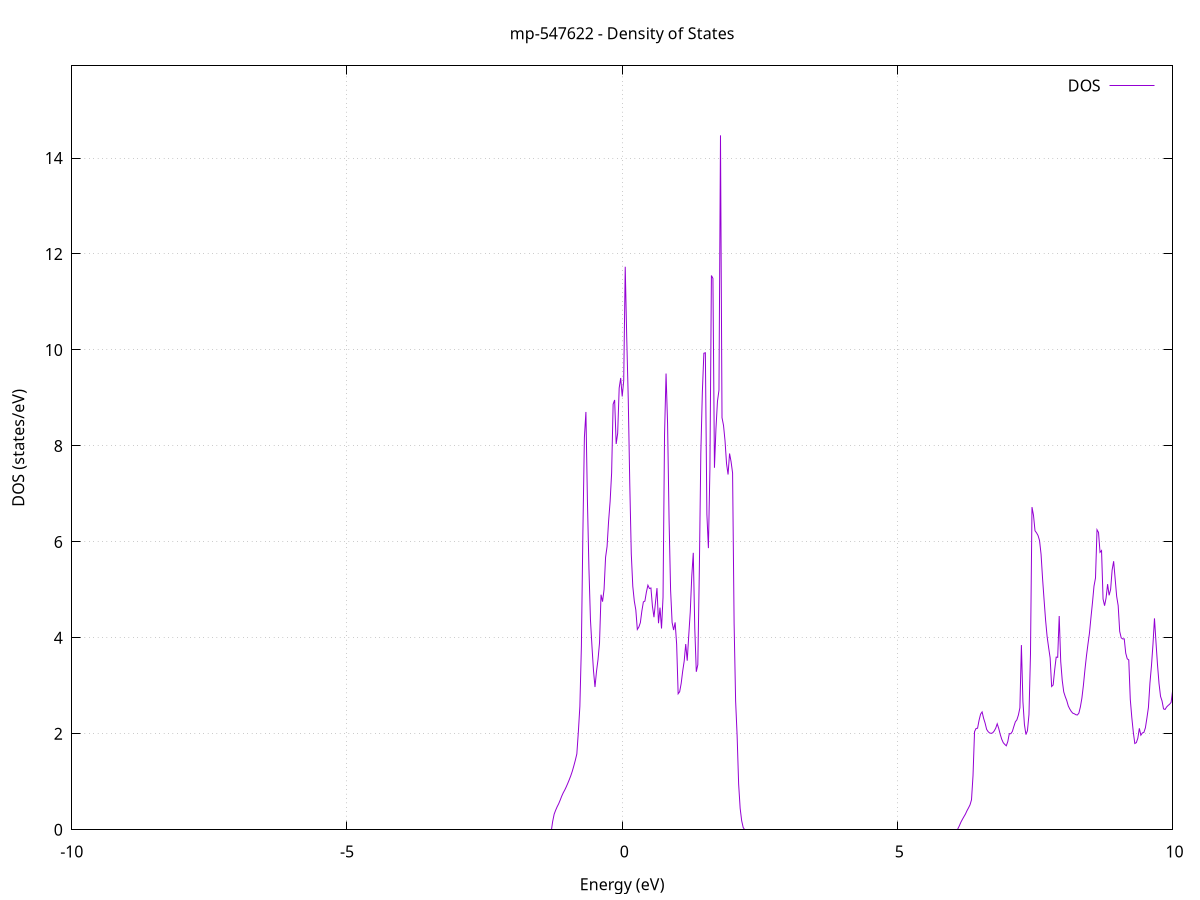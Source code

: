 set title 'mp-547622 - Density of States'
set xlabel 'Energy (eV)'
set ylabel 'DOS (states/eV)'
set grid
set xrange [-10:10]
set yrange [0:15.920]
set xzeroaxis lt -1
set terminal png size 800,600
set output 'mp-547622_dos_gnuplot.png'
plot '-' using 1:2 with lines title 'DOS'
-37.090900 0.000000
-37.063400 0.000000
-37.035900 0.000000
-37.008400 0.000000
-36.981000 0.000000
-36.953500 0.000000
-36.926000 0.000000
-36.898500 0.000000
-36.871100 0.000000
-36.843600 0.000000
-36.816100 0.000000
-36.788600 0.000000
-36.761200 0.000000
-36.733700 0.000000
-36.706200 0.000000
-36.678700 0.000000
-36.651300 0.000000
-36.623800 0.000000
-36.596300 0.000000
-36.568800 0.000000
-36.541400 0.000000
-36.513900 0.000000
-36.486400 0.000000
-36.458900 0.000000
-36.431500 0.000000
-36.404000 0.000000
-36.376500 0.000000
-36.349000 0.000000
-36.321600 0.000000
-36.294100 0.000000
-36.266600 0.000000
-36.239100 0.000000
-36.211700 0.000000
-36.184200 0.000000
-36.156700 0.000000
-36.129200 0.000000
-36.101700 0.000000
-36.074300 0.000000
-36.046800 0.000000
-36.019300 0.000000
-35.991800 0.000000
-35.964400 0.000000
-35.936900 0.000000
-35.909400 0.000000
-35.881900 0.000000
-35.854500 0.000000
-35.827000 0.000000
-35.799500 0.000000
-35.772000 0.000000
-35.744600 0.000000
-35.717100 0.000000
-35.689600 0.000000
-35.662100 0.000000
-35.634700 0.000000
-35.607200 0.000000
-35.579700 0.000000
-35.552200 0.000000
-35.524800 0.000000
-35.497300 0.000000
-35.469800 0.000000
-35.442300 0.000000
-35.414900 0.000000
-35.387400 0.000000
-35.359900 0.000000
-35.332400 0.000000
-35.305000 0.000000
-35.277500 0.000000
-35.250000 0.000000
-35.222500 0.000000
-35.195100 0.000000
-35.167600 0.000000
-35.140100 0.000000
-35.112600 0.000000
-35.085200 0.000000
-35.057700 0.000000
-35.030200 0.000000
-35.002700 0.000000
-34.975300 0.000000
-34.947800 0.000000
-34.920300 0.000000
-34.892800 0.000000
-34.865300 0.000000
-34.837900 0.000000
-34.810400 0.000000
-34.782900 0.000000
-34.755400 0.000000
-34.728000 0.000000
-34.700500 0.000000
-34.673000 0.000000
-34.645500 0.000000
-34.618100 0.000000
-34.590600 1.315300
-34.563100 7.874000
-34.535600 14.203100
-34.508200 30.194200
-34.480700 62.609400
-34.453200 0.000000
-34.425700 0.000000
-34.398300 0.000000
-34.370800 0.000000
-34.343300 0.000000
-34.315800 0.000000
-34.288400 0.000000
-34.260900 0.000000
-34.233400 0.000000
-34.205900 0.000000
-34.178500 0.000000
-34.151000 0.000000
-34.123500 0.000000
-34.096000 0.000000
-34.068600 0.000000
-34.041100 0.000000
-34.013600 0.000000
-33.986100 0.000000
-33.958700 0.000000
-33.931200 0.000000
-33.903700 0.000000
-33.876200 0.000000
-33.848800 0.000000
-33.821300 0.000000
-33.793800 0.000000
-33.766300 0.000000
-33.738900 0.000000
-33.711400 0.000000
-33.683900 0.000000
-33.656400 0.000000
-33.629000 0.000000
-33.601500 0.000000
-33.574000 0.000000
-33.546500 0.000000
-33.519000 0.000000
-33.491600 0.000000
-33.464100 0.000000
-33.436600 0.000000
-33.409100 0.000000
-33.381700 0.000000
-33.354200 0.000000
-33.326700 0.000000
-33.299200 0.000000
-33.271800 0.000000
-33.244300 0.000000
-33.216800 0.000000
-33.189300 0.000000
-33.161900 0.000000
-33.134400 0.000000
-33.106900 0.000000
-33.079400 0.000000
-33.052000 0.000000
-33.024500 0.000000
-32.997000 0.000000
-32.969500 0.000000
-32.942100 0.000000
-32.914600 0.000000
-32.887100 0.000000
-32.859600 0.000000
-32.832200 0.000000
-32.804700 0.000000
-32.777200 0.000000
-32.749700 0.000000
-32.722300 0.000000
-32.694800 0.000000
-32.667300 0.000000
-32.639800 0.000000
-32.612400 0.000000
-32.584900 0.000000
-32.557400 0.000000
-32.529900 0.000000
-32.502500 0.000000
-32.475000 0.000000
-32.447500 0.000000
-32.420000 0.000000
-32.392600 0.000000
-32.365100 0.000000
-32.337600 0.000000
-32.310100 0.000000
-32.282600 0.000000
-32.255200 0.000000
-32.227700 0.000000
-32.200200 0.000000
-32.172700 0.000000
-32.145300 0.000000
-32.117800 0.000000
-32.090300 0.000000
-32.062800 0.000000
-32.035400 0.000000
-32.007900 0.000000
-31.980400 0.000000
-31.952900 0.000000
-31.925500 0.000000
-31.898000 0.000000
-31.870500 0.000000
-31.843000 0.000000
-31.815600 0.000000
-31.788100 0.000000
-31.760600 0.000000
-31.733100 0.000000
-31.705700 0.000000
-31.678200 0.000000
-31.650700 0.000000
-31.623200 0.000000
-31.595800 0.000000
-31.568300 0.000000
-31.540800 0.000000
-31.513300 0.000000
-31.485900 0.000000
-31.458400 0.000000
-31.430900 0.000000
-31.403400 0.000000
-31.376000 0.000000
-31.348500 0.000000
-31.321000 0.000000
-31.293500 0.000000
-31.266100 0.000000
-31.238600 0.000000
-31.211100 0.000000
-31.183600 0.000000
-31.156200 0.000000
-31.128700 0.000000
-31.101200 0.000000
-31.073700 0.000000
-31.046300 0.000000
-31.018800 0.000000
-30.991300 0.000000
-30.963800 0.000000
-30.936300 0.000000
-30.908900 0.000000
-30.881400 0.000000
-30.853900 0.000000
-30.826400 0.000000
-30.799000 0.000000
-30.771500 0.000000
-30.744000 0.000000
-30.716500 0.000000
-30.689100 0.000000
-30.661600 0.000000
-30.634100 0.000000
-30.606600 0.000000
-30.579200 0.000000
-30.551700 0.000000
-30.524200 0.000000
-30.496700 0.000000
-30.469300 0.000000
-30.441800 0.000000
-30.414300 0.000000
-30.386800 0.000000
-30.359400 0.000000
-30.331900 0.000000
-30.304400 0.000000
-30.276900 0.000000
-30.249500 0.000000
-30.222000 0.000000
-30.194500 0.000000
-30.167000 0.000000
-30.139600 0.000000
-30.112100 0.000000
-30.084600 0.000000
-30.057100 0.000000
-30.029700 0.000000
-30.002200 0.000000
-29.974700 0.000000
-29.947200 0.000000
-29.919800 0.000000
-29.892300 0.000000
-29.864800 0.000000
-29.837300 0.000000
-29.809900 0.000000
-29.782400 0.000000
-29.754900 0.000000
-29.727400 0.000000
-29.700000 0.000000
-29.672500 0.000000
-29.645000 0.000000
-29.617500 0.000000
-29.590000 0.000000
-29.562600 0.000000
-29.535100 0.000000
-29.507600 0.000000
-29.480100 0.000000
-29.452700 0.000000
-29.425200 0.000000
-29.397700 0.000000
-29.370200 0.000000
-29.342800 0.000000
-29.315300 0.000000
-29.287800 0.000000
-29.260300 0.000000
-29.232900 0.000000
-29.205400 0.000000
-29.177900 0.000000
-29.150400 0.000000
-29.123000 0.000000
-29.095500 0.000000
-29.068000 0.000000
-29.040500 0.000000
-29.013100 0.000000
-28.985600 0.000000
-28.958100 0.000000
-28.930600 0.000000
-28.903200 0.000000
-28.875700 0.000000
-28.848200 0.000000
-28.820700 0.000000
-28.793300 0.000000
-28.765800 0.000000
-28.738300 0.000000
-28.710800 0.000000
-28.683400 0.000000
-28.655900 0.000000
-28.628400 0.000000
-28.600900 0.000000
-28.573500 0.000000
-28.546000 0.000000
-28.518500 0.000000
-28.491000 0.000000
-28.463600 0.000000
-28.436100 0.000000
-28.408600 0.000000
-28.381100 0.000000
-28.353600 0.000000
-28.326200 0.000000
-28.298700 0.000000
-28.271200 0.000000
-28.243700 0.000000
-28.216300 0.000000
-28.188800 0.000000
-28.161300 0.000000
-28.133800 0.000000
-28.106400 0.000000
-28.078900 0.000000
-28.051400 0.000000
-28.023900 0.000000
-27.996500 0.000000
-27.969000 0.000000
-27.941500 0.000000
-27.914000 0.000000
-27.886600 0.000000
-27.859100 0.000000
-27.831600 0.000000
-27.804100 0.000000
-27.776700 0.000000
-27.749200 0.000000
-27.721700 0.000000
-27.694200 0.000000
-27.666800 0.000000
-27.639300 0.000000
-27.611800 0.000000
-27.584300 0.000000
-27.556900 0.000000
-27.529400 0.000000
-27.501900 0.000000
-27.474400 0.000000
-27.447000 0.000000
-27.419500 0.000000
-27.392000 0.000000
-27.364500 0.000000
-27.337100 0.000000
-27.309600 0.000000
-27.282100 0.000000
-27.254600 0.000000
-27.227200 0.000000
-27.199700 0.000000
-27.172200 0.000000
-27.144700 0.000000
-27.117300 0.000000
-27.089800 0.000000
-27.062300 0.000000
-27.034800 0.000000
-27.007300 0.000000
-26.979900 0.000000
-26.952400 0.000000
-26.924900 0.000000
-26.897400 0.000000
-26.870000 0.000000
-26.842500 0.000000
-26.815000 0.000000
-26.787500 0.000000
-26.760100 0.000000
-26.732600 0.000000
-26.705100 0.000000
-26.677600 0.000000
-26.650200 0.000000
-26.622700 0.000000
-26.595200 0.000000
-26.567700 0.000000
-26.540300 0.000000
-26.512800 0.000000
-26.485300 0.000000
-26.457800 0.000000
-26.430400 0.000000
-26.402900 0.000000
-26.375400 0.000000
-26.347900 0.000000
-26.320500 0.000000
-26.293000 0.000000
-26.265500 0.000000
-26.238000 0.000000
-26.210600 0.000000
-26.183100 0.000000
-26.155600 0.000000
-26.128100 0.000000
-26.100700 0.000000
-26.073200 0.000000
-26.045700 0.000000
-26.018200 0.000000
-25.990800 0.000000
-25.963300 0.000000
-25.935800 0.000000
-25.908300 0.000000
-25.880900 0.000000
-25.853400 0.000000
-25.825900 0.000000
-25.798400 0.000000
-25.770900 0.000000
-25.743500 0.000000
-25.716000 0.000000
-25.688500 0.000000
-25.661000 0.000000
-25.633600 0.000000
-25.606100 0.000000
-25.578600 0.000000
-25.551100 0.000000
-25.523700 0.000000
-25.496200 0.000000
-25.468700 0.000000
-25.441200 0.000000
-25.413800 0.000000
-25.386300 0.000000
-25.358800 0.000000
-25.331300 0.000000
-25.303900 0.000000
-25.276400 0.000000
-25.248900 0.000000
-25.221400 0.000000
-25.194000 0.000000
-25.166500 0.000000
-25.139000 0.000000
-25.111500 0.000000
-25.084100 0.000000
-25.056600 0.000000
-25.029100 0.000000
-25.001600 0.000000
-24.974200 0.000000
-24.946700 0.000000
-24.919200 0.000000
-24.891700 0.000000
-24.864300 0.000000
-24.836800 0.000000
-24.809300 0.000000
-24.781800 0.000000
-24.754400 0.000000
-24.726900 0.000000
-24.699400 0.000000
-24.671900 0.000000
-24.644500 0.000000
-24.617000 0.000000
-24.589500 0.000000
-24.562000 0.000000
-24.534600 0.000000
-24.507100 0.000000
-24.479600 0.000000
-24.452100 0.000000
-24.424600 0.000000
-24.397200 0.000000
-24.369700 0.000000
-24.342200 0.000000
-24.314700 0.000000
-24.287300 0.000000
-24.259800 0.000000
-24.232300 0.000000
-24.204800 0.000000
-24.177400 0.000000
-24.149900 0.000000
-24.122400 0.000000
-24.094900 0.000000
-24.067500 0.000000
-24.040000 0.000000
-24.012500 0.000000
-23.985000 0.000000
-23.957600 0.000000
-23.930100 0.000000
-23.902600 0.000000
-23.875100 0.000000
-23.847700 0.000000
-23.820200 0.000000
-23.792700 0.000000
-23.765200 0.000000
-23.737800 0.000000
-23.710300 0.000000
-23.682800 0.000000
-23.655300 0.000000
-23.627900 0.000000
-23.600400 0.000000
-23.572900 0.000000
-23.545400 0.000000
-23.518000 0.000000
-23.490500 0.000000
-23.463000 0.000000
-23.435500 0.000000
-23.408100 0.000000
-23.380600 0.000000
-23.353100 0.000000
-23.325600 0.000000
-23.298200 0.000000
-23.270700 0.000000
-23.243200 0.000000
-23.215700 0.000000
-23.188300 0.000000
-23.160800 0.000000
-23.133300 0.000000
-23.105800 0.000000
-23.078300 0.000000
-23.050900 0.000000
-23.023400 0.000000
-22.995900 0.000000
-22.968400 0.000000
-22.941000 0.000000
-22.913500 0.000000
-22.886000 0.000000
-22.858500 0.000000
-22.831100 0.000000
-22.803600 0.000000
-22.776100 0.000000
-22.748600 0.000000
-22.721200 0.000000
-22.693700 0.000000
-22.666200 0.000000
-22.638700 0.000000
-22.611300 0.000000
-22.583800 0.000000
-22.556300 0.000000
-22.528800 0.000000
-22.501400 0.000000
-22.473900 0.000000
-22.446400 0.000000
-22.418900 0.000000
-22.391500 0.000000
-22.364000 0.000000
-22.336500 0.000000
-22.309000 0.000000
-22.281600 0.000000
-22.254100 0.000000
-22.226600 0.000000
-22.199100 0.000000
-22.171700 0.000000
-22.144200 0.000000
-22.116700 0.000000
-22.089200 0.000000
-22.061800 0.000000
-22.034300 0.000000
-22.006800 0.000000
-21.979300 0.000000
-21.951900 0.000000
-21.924400 0.000000
-21.896900 0.000000
-21.869400 0.000000
-21.841900 0.000000
-21.814500 0.000000
-21.787000 0.000000
-21.759500 0.000000
-21.732000 0.000000
-21.704600 0.000000
-21.677100 0.000000
-21.649600 0.000000
-21.622100 0.000000
-21.594700 0.000000
-21.567200 0.000000
-21.539700 0.000000
-21.512200 0.000000
-21.484800 0.000000
-21.457300 0.000000
-21.429800 0.000000
-21.402300 0.000000
-21.374900 0.000000
-21.347400 0.000000
-21.319900 0.000000
-21.292400 0.000000
-21.265000 0.000000
-21.237500 0.000000
-21.210000 0.000000
-21.182500 0.000000
-21.155100 0.000000
-21.127600 0.000000
-21.100100 0.000000
-21.072600 0.000000
-21.045200 0.000000
-21.017700 0.000000
-20.990200 0.000000
-20.962700 0.000000
-20.935300 0.000000
-20.907800 0.000000
-20.880300 0.000000
-20.852800 0.000000
-20.825400 0.000000
-20.797900 0.000000
-20.770400 0.000000
-20.742900 0.000000
-20.715500 0.000000
-20.688000 0.000000
-20.660500 0.000000
-20.633000 0.000000
-20.605600 0.000000
-20.578100 0.000000
-20.550600 0.000000
-20.523100 0.000000
-20.495600 0.000000
-20.468200 0.000000
-20.440700 0.000000
-20.413200 0.000000
-20.385700 0.000000
-20.358300 0.000000
-20.330800 0.000000
-20.303300 0.000000
-20.275800 0.000000
-20.248400 0.000000
-20.220900 0.000000
-20.193400 0.000000
-20.165900 0.000000
-20.138500 0.000000
-20.111000 0.000000
-20.083500 0.000000
-20.056000 0.000000
-20.028600 0.000000
-20.001100 0.000000
-19.973600 0.000000
-19.946100 0.000000
-19.918700 0.000000
-19.891200 0.000000
-19.863700 0.000000
-19.836200 0.000000
-19.808800 0.000000
-19.781300 0.000000
-19.753800 0.000000
-19.726300 0.000000
-19.698900 0.000000
-19.671400 0.000000
-19.643900 0.000000
-19.616400 0.000000
-19.589000 0.000000
-19.561500 0.000000
-19.534000 0.000000
-19.506500 0.000000
-19.479100 0.000000
-19.451600 0.000000
-19.424100 0.000000
-19.396600 0.000000
-19.369200 0.000000
-19.341700 0.000000
-19.314200 0.000000
-19.286700 0.000000
-19.259300 0.000000
-19.231800 0.000000
-19.204300 0.000000
-19.176800 0.000000
-19.149300 0.000000
-19.121900 0.000000
-19.094400 0.000000
-19.066900 0.000000
-19.039400 0.000000
-19.012000 0.000000
-18.984500 0.000000
-18.957000 0.000000
-18.929500 0.000000
-18.902100 0.000000
-18.874600 0.000000
-18.847100 0.000000
-18.819600 0.000000
-18.792200 0.000000
-18.764700 0.000000
-18.737200 0.000000
-18.709700 0.000000
-18.682300 0.000000
-18.654800 0.000000
-18.627300 0.000000
-18.599800 0.000000
-18.572400 0.000000
-18.544900 0.000000
-18.517400 0.000000
-18.489900 0.000000
-18.462500 0.000000
-18.435000 0.000000
-18.407500 0.000000
-18.380000 0.000000
-18.352600 0.000000
-18.325100 0.000000
-18.297600 0.000000
-18.270100 0.000000
-18.242700 0.000000
-18.215200 0.000000
-18.187700 0.000000
-18.160200 0.000000
-18.132800 0.000000
-18.105300 0.000000
-18.077800 0.000000
-18.050300 0.000000
-18.022900 0.000000
-17.995400 0.000000
-17.967900 0.000000
-17.940400 0.000000
-17.912900 0.000000
-17.885500 0.000000
-17.858000 0.000000
-17.830500 0.000000
-17.803000 0.000000
-17.775600 0.000000
-17.748100 0.000000
-17.720600 0.000000
-17.693100 0.000000
-17.665700 0.000000
-17.638200 0.000000
-17.610700 0.000000
-17.583200 0.000000
-17.555800 0.000000
-17.528300 0.000000
-17.500800 0.000000
-17.473300 0.000000
-17.445900 0.000000
-17.418400 0.000000
-17.390900 0.000000
-17.363400 0.000000
-17.336000 0.000000
-17.308500 0.000000
-17.281000 0.000000
-17.253500 0.000000
-17.226100 0.000000
-17.198600 0.000000
-17.171100 0.000000
-17.143600 0.000000
-17.116200 0.000000
-17.088700 0.000000
-17.061200 0.000000
-17.033700 0.000000
-17.006300 0.000000
-16.978800 0.000000
-16.951300 0.000000
-16.923800 0.000000
-16.896400 0.731500
-16.868900 1.557300
-16.841400 2.166300
-16.813900 2.933500
-16.786500 3.831000
-16.759000 5.922000
-16.731500 5.657000
-16.704000 5.946300
-16.676600 8.020900
-16.649100 9.877100
-16.621600 11.395000
-16.594100 10.752400
-16.566600 7.785100
-16.539200 6.771900
-16.511700 7.365100
-16.484200 7.974800
-16.456700 4.425100
-16.429300 3.502500
-16.401800 2.994600
-16.374300 2.571100
-16.346800 2.224800
-16.319400 1.966800
-16.291900 1.694400
-16.264400 1.385500
-16.236900 1.241900
-16.209500 1.177900
-16.182000 1.118500
-16.154500 1.060500
-16.127000 1.006700
-16.099600 0.966600
-16.072100 0.918200
-16.044600 0.880300
-16.017100 0.845200
-15.989700 0.811300
-15.962200 0.777100
-15.934700 0.745100
-15.907200 0.721200
-15.879800 0.699300
-15.852300 0.675200
-15.824800 0.653100
-15.797300 0.631300
-15.769900 0.610200
-15.742400 0.589600
-15.714900 0.569300
-15.687400 0.551900
-15.660000 0.542400
-15.632500 1.040800
-15.605000 1.340100
-15.577500 2.599900
-15.550100 4.087800
-15.522600 4.302300
-15.495100 4.255400
-15.467600 4.213200
-15.440200 4.104100
-15.412700 4.005200
-15.385200 3.922000
-15.357700 3.899100
-15.330200 3.882400
-15.302800 3.888500
-15.275300 3.924500
-15.247800 4.059700
-15.220300 3.739100
-15.192900 4.560900
-15.165400 7.317400
-15.137900 9.823300
-15.110400 9.759700
-15.083000 10.092500
-15.055500 8.525800
-15.028000 10.819400
-15.000500 12.444600
-14.973100 16.671200
-14.945600 17.771200
-14.918100 18.027500
-14.890600 20.403900
-14.863200 24.308200
-14.835700 19.104200
-14.808200 16.459500
-14.780700 11.376200
-14.753300 9.760600
-14.725800 7.574100
-14.698300 4.378900
-14.670800 0.000000
-14.643400 0.000000
-14.615900 0.000000
-14.588400 0.000000
-14.560900 0.000000
-14.533500 0.000000
-14.506000 0.000000
-14.478500 0.000000
-14.451000 0.000000
-14.423600 0.000000
-14.396100 0.000000
-14.368600 0.000000
-14.341100 0.000000
-14.313700 0.000000
-14.286200 0.000000
-14.258700 0.000000
-14.231200 0.000000
-14.203800 0.000000
-14.176300 0.000000
-14.148800 0.000000
-14.121300 0.000000
-14.093900 0.000000
-14.066400 0.000000
-14.038900 0.000000
-14.011400 0.000000
-13.983900 0.000000
-13.956500 0.000000
-13.929000 0.000000
-13.901500 0.000000
-13.874000 0.000000
-13.846600 0.000000
-13.819100 0.000000
-13.791600 0.000000
-13.764100 0.000000
-13.736700 0.000000
-13.709200 0.000000
-13.681700 0.000000
-13.654200 0.001600
-13.626800 0.052700
-13.599300 0.116100
-13.571800 0.182000
-13.544300 0.250900
-13.516900 0.276000
-13.489400 0.247500
-13.461900 0.276800
-13.434400 0.300100
-13.407000 0.321100
-13.379500 0.339800
-13.352000 0.360300
-13.324500 0.383400
-13.297100 0.417500
-13.269600 0.455600
-13.242100 0.493800
-13.214600 0.569000
-13.187200 1.072400
-13.159700 1.541900
-13.132200 1.729200
-13.104700 1.861400
-13.077300 2.118100
-13.049800 2.544000
-13.022300 3.133700
-12.994800 3.515500
-12.967400 3.419600
-12.939900 3.499500
-12.912400 3.662900
-12.884900 3.709900
-12.857500 3.711300
-12.830000 3.728300
-12.802500 3.595100
-12.775000 3.482000
-12.747600 3.401100
-12.720100 3.338500
-12.692600 3.343800
-12.665100 3.372300
-12.637600 3.370400
-12.610200 3.409400
-12.582700 3.522100
-12.555200 3.581000
-12.527700 3.161000
-12.500300 2.578100
-12.472800 1.860500
-12.445300 1.504500
-12.417800 1.454500
-12.390400 1.453800
-12.362900 1.527300
-12.335400 1.554400
-12.307900 1.658500
-12.280500 1.809600
-12.253000 2.059400
-12.225500 2.282400
-12.198000 2.626700
-12.170600 3.133200
-12.143100 3.644400
-12.115600 4.680500
-12.088100 5.775000
-12.060700 6.181000
-12.033200 6.407800
-12.005700 6.420700
-11.978200 6.016400
-11.950800 6.039900
-11.923300 6.058500
-11.895800 6.082200
-11.868300 5.959600
-11.840900 6.521700
-11.813400 4.501800
-11.785900 4.399700
-11.758400 5.711700
-11.731000 6.588900
-11.703500 3.634800
-11.676000 3.202000
-11.648500 2.760800
-11.621100 2.248600
-11.593600 1.954800
-11.566100 1.718300
-11.538600 1.465500
-11.511200 1.237400
-11.483700 1.040600
-11.456200 0.836800
-11.428700 0.529900
-11.401200 0.099100
-11.373800 0.000000
-11.346300 0.000000
-11.318800 0.000000
-11.291300 0.000000
-11.263900 0.000000
-11.236400 0.000000
-11.208900 0.000000
-11.181400 0.000000
-11.154000 0.000000
-11.126500 0.000000
-11.099000 0.000000
-11.071500 0.000000
-11.044100 0.000000
-11.016600 0.000000
-10.989100 0.000000
-10.961600 0.000000
-10.934200 0.000000
-10.906700 0.000000
-10.879200 0.000000
-10.851700 0.000000
-10.824300 0.000000
-10.796800 0.000000
-10.769300 0.000000
-10.741800 0.000000
-10.714400 0.000000
-10.686900 0.000000
-10.659400 0.000000
-10.631900 0.000000
-10.604500 0.000000
-10.577000 0.000000
-10.549500 0.000000
-10.522000 0.000000
-10.494600 0.000000
-10.467100 0.000000
-10.439600 0.000000
-10.412100 0.000000
-10.384700 0.000000
-10.357200 0.000000
-10.329700 0.000000
-10.302200 0.000000
-10.274800 0.000000
-10.247300 0.000000
-10.219800 0.000000
-10.192300 0.000000
-10.164900 0.000000
-10.137400 0.000000
-10.109900 0.000000
-10.082400 0.000000
-10.054900 0.000000
-10.027500 0.000000
-10.000000 0.000000
-9.972500 0.000000
-9.945000 0.000000
-9.917600 0.000000
-9.890100 0.000000
-9.862600 0.000000
-9.835100 0.000000
-9.807700 0.000000
-9.780200 0.000000
-9.752700 0.000000
-9.725200 0.000000
-9.697800 0.000000
-9.670300 0.000000
-9.642800 0.000000
-9.615300 0.000000
-9.587900 0.000000
-9.560400 0.000000
-9.532900 0.000000
-9.505400 0.000000
-9.478000 0.000000
-9.450500 0.000000
-9.423000 0.000000
-9.395500 0.000000
-9.368100 0.000000
-9.340600 0.000000
-9.313100 0.000000
-9.285600 0.000000
-9.258200 0.000000
-9.230700 0.000000
-9.203200 0.000000
-9.175700 0.000000
-9.148300 0.000000
-9.120800 0.000000
-9.093300 0.000000
-9.065800 0.000000
-9.038400 0.000000
-9.010900 0.000000
-8.983400 0.000000
-8.955900 0.000000
-8.928500 0.000000
-8.901000 0.000000
-8.873500 0.000000
-8.846000 0.000000
-8.818500 0.000000
-8.791100 0.000000
-8.763600 0.000000
-8.736100 0.000000
-8.708600 0.000000
-8.681200 0.000000
-8.653700 0.000000
-8.626200 0.000000
-8.598700 0.000000
-8.571300 0.000000
-8.543800 0.000000
-8.516300 0.000000
-8.488800 0.000000
-8.461400 0.000000
-8.433900 0.000000
-8.406400 0.000000
-8.378900 0.000000
-8.351500 0.000000
-8.324000 0.000000
-8.296500 0.000000
-8.269000 0.000000
-8.241600 0.000000
-8.214100 0.000000
-8.186600 0.000000
-8.159100 0.000000
-8.131700 0.000000
-8.104200 0.000000
-8.076700 0.000000
-8.049200 0.000000
-8.021800 0.000000
-7.994300 0.000000
-7.966800 0.000000
-7.939300 0.000000
-7.911900 0.000000
-7.884400 0.000000
-7.856900 0.000000
-7.829400 0.000000
-7.802000 0.000000
-7.774500 0.000000
-7.747000 0.000000
-7.719500 0.000000
-7.692100 0.000000
-7.664600 0.000000
-7.637100 0.000000
-7.609600 0.000000
-7.582200 0.000000
-7.554700 0.000000
-7.527200 0.000000
-7.499700 0.000000
-7.472200 0.000000
-7.444800 0.000000
-7.417300 0.000000
-7.389800 0.000000
-7.362300 0.000000
-7.334900 0.000000
-7.307400 0.000000
-7.279900 0.000000
-7.252400 0.000000
-7.225000 0.000000
-7.197500 0.000000
-7.170000 0.000000
-7.142500 0.000000
-7.115100 0.000000
-7.087600 0.000000
-7.060100 0.000000
-7.032600 0.000000
-7.005200 0.000000
-6.977700 0.000000
-6.950200 0.000000
-6.922700 0.000000
-6.895300 0.000000
-6.867800 0.000000
-6.840300 0.000000
-6.812800 0.000000
-6.785400 0.000000
-6.757900 0.000000
-6.730400 0.000000
-6.702900 0.000000
-6.675500 0.000000
-6.648000 0.000000
-6.620500 0.000000
-6.593000 0.000000
-6.565600 0.000000
-6.538100 0.000000
-6.510600 0.000000
-6.483100 0.000000
-6.455700 0.000000
-6.428200 0.000000
-6.400700 0.000000
-6.373200 0.000000
-6.345800 0.000000
-6.318300 0.000000
-6.290800 0.000000
-6.263300 0.000000
-6.235900 0.000000
-6.208400 0.000000
-6.180900 0.000000
-6.153400 0.000000
-6.125900 0.000000
-6.098500 0.000000
-6.071000 0.000000
-6.043500 0.000000
-6.016000 0.000000
-5.988600 0.000000
-5.961100 0.000000
-5.933600 0.000000
-5.906100 0.000000
-5.878700 0.000000
-5.851200 0.000000
-5.823700 0.000000
-5.796200 0.000000
-5.768800 0.000000
-5.741300 0.000000
-5.713800 0.000000
-5.686300 0.000000
-5.658900 0.000000
-5.631400 0.000000
-5.603900 0.000000
-5.576400 0.000000
-5.549000 0.000000
-5.521500 0.000000
-5.494000 0.000000
-5.466500 0.000000
-5.439100 0.000000
-5.411600 0.000000
-5.384100 0.000000
-5.356600 0.000000
-5.329200 0.000000
-5.301700 0.000000
-5.274200 0.000000
-5.246700 0.000000
-5.219300 0.000000
-5.191800 0.000000
-5.164300 0.000000
-5.136800 0.000000
-5.109400 0.000000
-5.081900 0.000000
-5.054400 0.000000
-5.026900 0.000000
-4.999500 0.000000
-4.972000 0.000000
-4.944500 0.000000
-4.917000 0.000000
-4.889500 0.000000
-4.862100 0.000000
-4.834600 0.000000
-4.807100 0.000000
-4.779600 0.000000
-4.752200 0.000000
-4.724700 0.000000
-4.697200 0.000000
-4.669700 0.000000
-4.642300 0.000000
-4.614800 0.000000
-4.587300 0.000000
-4.559800 0.000000
-4.532400 0.000000
-4.504900 0.000000
-4.477400 0.000000
-4.449900 0.000000
-4.422500 0.000000
-4.395000 0.000000
-4.367500 0.000000
-4.340000 0.000000
-4.312600 0.000000
-4.285100 0.000000
-4.257600 0.000000
-4.230100 0.000000
-4.202700 0.000000
-4.175200 0.000000
-4.147700 0.000000
-4.120200 0.000000
-4.092800 0.000000
-4.065300 0.000000
-4.037800 0.000000
-4.010300 0.000000
-3.982900 0.000000
-3.955400 0.000000
-3.927900 0.000000
-3.900400 0.000000
-3.873000 0.000000
-3.845500 0.000000
-3.818000 0.000000
-3.790500 0.000000
-3.763100 0.000000
-3.735600 0.000000
-3.708100 0.000000
-3.680600 0.000000
-3.653200 0.000000
-3.625700 0.000000
-3.598200 0.000000
-3.570700 0.000000
-3.543200 0.000000
-3.515800 0.000000
-3.488300 0.000000
-3.460800 0.000000
-3.433300 0.000000
-3.405900 0.000000
-3.378400 0.000000
-3.350900 0.000000
-3.323400 0.000000
-3.296000 0.000000
-3.268500 0.000000
-3.241000 0.000000
-3.213500 0.000000
-3.186100 0.000000
-3.158600 0.000000
-3.131100 0.000000
-3.103600 0.000000
-3.076200 0.000000
-3.048700 0.000000
-3.021200 0.000000
-2.993700 0.000000
-2.966300 0.000000
-2.938800 0.000000
-2.911300 0.000000
-2.883800 0.000000
-2.856400 0.000000
-2.828900 0.000000
-2.801400 0.000000
-2.773900 0.000000
-2.746500 0.000000
-2.719000 0.000000
-2.691500 0.000000
-2.664000 0.000000
-2.636600 0.000000
-2.609100 0.000000
-2.581600 0.000000
-2.554100 0.000000
-2.526700 0.000000
-2.499200 0.000000
-2.471700 0.000000
-2.444200 0.000000
-2.416800 0.000000
-2.389300 0.000000
-2.361800 0.000000
-2.334300 0.000000
-2.306800 0.000000
-2.279400 0.000000
-2.251900 0.000000
-2.224400 0.000000
-2.196900 0.000000
-2.169500 0.000000
-2.142000 0.000000
-2.114500 0.000000
-2.087000 0.000000
-2.059600 0.000000
-2.032100 0.000000
-2.004600 0.000000
-1.977100 0.000000
-1.949700 0.000000
-1.922200 0.000000
-1.894700 0.000000
-1.867200 0.000000
-1.839800 0.000000
-1.812300 0.000000
-1.784800 0.000000
-1.757300 0.000000
-1.729900 0.000000
-1.702400 0.000000
-1.674900 0.000000
-1.647400 0.000000
-1.620000 0.000000
-1.592500 0.000000
-1.565000 0.000000
-1.537500 0.000000
-1.510100 0.000000
-1.482600 0.000000
-1.455100 0.000000
-1.427600 0.000000
-1.400200 0.000000
-1.372700 0.000000
-1.345200 0.000000
-1.317700 0.000000
-1.290300 0.000000
-1.262800 0.170900
-1.235300 0.325100
-1.207800 0.408700
-1.180400 0.481100
-1.152900 0.543300
-1.125400 0.619200
-1.097900 0.700800
-1.070500 0.770400
-1.043000 0.828300
-1.015500 0.895100
-0.988000 0.967700
-0.960500 1.044600
-0.933100 1.126800
-0.905600 1.220500
-0.878100 1.331000
-0.850600 1.449500
-0.823200 1.581500
-0.795700 2.040800
-0.768200 2.570200
-0.740700 3.812600
-0.713300 6.196800
-0.685800 8.178500
-0.658300 8.707200
-0.630800 6.854300
-0.603400 5.446500
-0.575900 4.378200
-0.548400 3.824800
-0.520900 3.318100
-0.493500 2.975100
-0.466000 3.298900
-0.438500 3.547900
-0.411000 3.897100
-0.383600 4.899400
-0.356100 4.754500
-0.328600 5.009300
-0.301100 5.678100
-0.273700 5.904400
-0.246200 6.431900
-0.218700 6.837600
-0.191200 7.435500
-0.163800 8.870000
-0.136300 8.957500
-0.108800 8.040800
-0.081300 8.262500
-0.053900 9.205600
-0.026400 9.415500
0.001100 9.030500
0.028600 9.358100
0.056000 11.733200
0.083500 10.247300
0.111000 8.980200
0.138500 7.216700
0.165900 5.753900
0.193400 5.073800
0.220900 4.766200
0.248400 4.581100
0.275800 4.174700
0.303300 4.225000
0.330800 4.316100
0.358300 4.559100
0.385800 4.749200
0.413200 4.765200
0.440700 4.953800
0.468200 5.097200
0.495700 5.028500
0.523100 5.038800
0.550600 4.653900
0.578100 4.429700
0.605600 4.736000
0.633000 5.037000
0.660500 4.304800
0.688000 4.628900
0.715500 4.194100
0.742900 4.845500
0.770400 8.240000
0.797900 9.508500
0.825400 8.469400
0.852800 6.458800
0.880300 4.994300
0.907800 4.320600
0.935300 4.162600
0.962700 4.321800
0.990200 3.866400
1.017700 2.834500
1.045200 2.877100
1.072600 3.049700
1.100100 3.304900
1.127600 3.517000
1.155100 3.871000
1.182500 3.524100
1.210000 4.048000
1.237500 4.535700
1.265000 5.283300
1.292400 5.771900
1.319900 4.190200
1.347400 3.292800
1.374900 3.439700
1.402300 5.386400
1.429800 7.851700
1.457300 9.117900
1.484800 9.931300
1.512200 9.941000
1.539700 6.577200
1.567200 5.870200
1.594700 7.508100
1.622200 11.551300
1.649600 11.490100
1.677100 7.543900
1.704600 8.357400
1.732100 8.930500
1.759500 9.162100
1.787000 14.472300
1.814500 8.588600
1.842000 8.427500
1.869400 8.106200
1.896900 7.630200
1.924400 7.403700
1.951900 7.841800
1.979300 7.671000
2.006800 7.435600
2.034300 4.301000
2.061800 2.684600
2.089200 1.958400
2.116700 0.952600
2.144200 0.447500
2.171700 0.189300
2.199100 0.048600
2.226600 0.000000
2.254100 0.000000
2.281600 0.000000
2.309000 0.000000
2.336500 0.000000
2.364000 0.000000
2.391500 0.000000
2.418900 0.000000
2.446400 0.000000
2.473900 0.000000
2.501400 0.000000
2.528800 0.000000
2.556300 0.000000
2.583800 0.000000
2.611300 0.000000
2.638700 0.000000
2.666200 0.000000
2.693700 0.000000
2.721200 0.000000
2.748600 0.000000
2.776100 0.000000
2.803600 0.000000
2.831100 0.000000
2.858500 0.000000
2.886000 0.000000
2.913500 0.000000
2.941000 0.000000
2.968500 0.000000
2.995900 0.000000
3.023400 0.000000
3.050900 0.000000
3.078400 0.000000
3.105800 0.000000
3.133300 0.000000
3.160800 0.000000
3.188300 0.000000
3.215700 0.000000
3.243200 0.000000
3.270700 0.000000
3.298200 0.000000
3.325600 0.000000
3.353100 0.000000
3.380600 0.000000
3.408100 0.000000
3.435500 0.000000
3.463000 0.000000
3.490500 0.000000
3.518000 0.000000
3.545400 0.000000
3.572900 0.000000
3.600400 0.000000
3.627900 0.000000
3.655300 0.000000
3.682800 0.000000
3.710300 0.000000
3.737800 0.000000
3.765200 0.000000
3.792700 0.000000
3.820200 0.000000
3.847700 0.000000
3.875100 0.000000
3.902600 0.000000
3.930100 0.000000
3.957600 0.000000
3.985000 0.000000
4.012500 0.000000
4.040000 0.000000
4.067500 0.000000
4.094900 0.000000
4.122400 0.000000
4.149900 0.000000
4.177400 0.000000
4.204900 0.000000
4.232300 0.000000
4.259800 0.000000
4.287300 0.000000
4.314800 0.000000
4.342200 0.000000
4.369700 0.000000
4.397200 0.000000
4.424700 0.000000
4.452100 0.000000
4.479600 0.000000
4.507100 0.000000
4.534600 0.000000
4.562000 0.000000
4.589500 0.000000
4.617000 0.000000
4.644500 0.000000
4.671900 0.000000
4.699400 0.000000
4.726900 0.000000
4.754400 0.000000
4.781800 0.000000
4.809300 0.000000
4.836800 0.000000
4.864300 0.000000
4.891700 0.000000
4.919200 0.000000
4.946700 0.000000
4.974200 0.000000
5.001600 0.000000
5.029100 0.000000
5.056600 0.000000
5.084100 0.000000
5.111500 0.000000
5.139000 0.000000
5.166500 0.000000
5.194000 0.000000
5.221400 0.000000
5.248900 0.000000
5.276400 0.000000
5.303900 0.000000
5.331300 0.000000
5.358800 0.000000
5.386300 0.000000
5.413800 0.000000
5.441200 0.000000
5.468700 0.000000
5.496200 0.000000
5.523700 0.000000
5.551200 0.000000
5.578600 0.000000
5.606100 0.000000
5.633600 0.000000
5.661100 0.000000
5.688500 0.000000
5.716000 0.000000
5.743500 0.000000
5.771000 0.000000
5.798400 0.000000
5.825900 0.000000
5.853400 0.000000
5.880900 0.000000
5.908300 0.000000
5.935800 0.000000
5.963300 0.000000
5.990800 0.000000
6.018200 0.000000
6.045700 0.000000
6.073200 0.000000
6.100700 0.000000
6.128100 0.085900
6.155600 0.159000
6.183100 0.218100
6.210600 0.274000
6.238000 0.327800
6.265500 0.396600
6.293000 0.455500
6.320500 0.518100
6.347900 0.624800
6.375400 1.129600
6.402900 2.043800
6.430400 2.110700
6.457800 2.116300
6.485300 2.282200
6.512800 2.409200
6.540300 2.455900
6.567700 2.323600
6.595200 2.222700
6.622700 2.093200
6.650200 2.044700
6.677600 2.016900
6.705100 2.009200
6.732600 2.020700
6.760100 2.058200
6.787500 2.116500
6.815000 2.208800
6.842500 2.112300
6.870000 1.988400
6.897500 1.885500
6.924900 1.815600
6.952400 1.779200
6.979900 1.750200
7.007400 1.839400
7.034800 2.003300
7.062300 2.001900
7.089800 2.047700
7.117300 2.151800
7.144700 2.250100
7.172200 2.291100
7.199700 2.389400
7.227200 2.542000
7.254600 3.848600
7.282100 2.671300
7.309600 2.191400
7.337100 1.984100
7.364500 2.065500
7.392000 2.400200
7.419500 3.652600
7.447000 6.724600
7.474400 6.553000
7.501900 6.231600
7.529400 6.188900
7.556900 6.132100
7.584300 6.027600
7.611800 5.741600
7.639300 5.231600
7.666800 4.789000
7.694200 4.367300
7.721700 4.027300
7.749200 3.797900
7.776700 3.580600
7.804100 2.985500
7.831600 3.017500
7.859100 3.331900
7.886600 3.598500
7.914000 3.594100
7.941500 4.455200
7.969000 3.508000
7.996500 3.113300
8.023900 2.873000
8.051400 2.774300
8.078900 2.691100
8.106400 2.580200
8.133900 2.516300
8.161300 2.465200
8.188800 2.429400
8.216300 2.417900
8.243800 2.397800
8.271200 2.392100
8.298700 2.430700
8.326200 2.560600
8.353700 2.744000
8.381100 3.010000
8.408600 3.329800
8.436100 3.618500
8.463600 3.866700
8.491000 4.096500
8.518500 4.424000
8.546000 4.735000
8.573500 5.076500
8.600900 5.247400
8.628400 6.252300
8.655900 6.196600
8.683400 5.782800
8.710800 5.818300
8.738300 4.810600
8.765800 4.669700
8.793300 4.831600
8.820700 5.119900
8.848200 4.886500
8.875700 5.009000
8.903200 5.414000
8.930600 5.596600
8.958100 5.228000
8.985600 4.864300
9.013100 4.670200
9.040500 4.134400
9.068000 4.000600
9.095500 3.977100
9.123000 3.979300
9.150400 3.680300
9.177900 3.562500
9.205400 3.539700
9.232900 2.720500
9.260300 2.343800
9.287800 2.034500
9.315300 1.797700
9.342800 1.816100
9.370200 1.908800
9.397700 2.114400
9.425200 1.970900
9.452700 2.018100
9.480200 2.029200
9.507600 2.125100
9.535100 2.328700
9.562600 2.550700
9.590100 3.055100
9.617500 3.414000
9.645000 3.859700
9.672500 4.406300
9.700000 3.908000
9.727400 3.441400
9.754900 3.052100
9.782400 2.781600
9.809900 2.684400
9.837300 2.519200
9.864800 2.507300
9.892300 2.557400
9.919800 2.590100
9.947200 2.616300
9.974700 2.654500
10.002200 2.901900
10.029700 2.890500
10.057100 3.185000
10.084600 3.554600
10.112100 4.471800
10.139600 4.782800
10.167000 5.276700
10.194500 5.369000
10.222000 5.045800
10.249500 4.833800
10.276900 4.991900
10.304400 4.200200
10.331900 4.134100
10.359400 3.470900
10.386800 2.648600
10.414300 2.143600
10.441800 1.833800
10.469300 1.512700
10.496700 1.328300
10.524200 1.194500
10.551700 1.240900
10.579200 1.638200
10.606600 1.938100
10.634100 2.177800
10.661600 2.446100
10.689100 3.235500
10.716600 3.792000
10.744000 4.334700
10.771500 5.415100
10.799000 7.587600
10.826500 8.432600
10.853900 7.826900
10.881400 5.627900
10.908900 4.381400
10.936400 4.127500
10.963800 4.668600
10.991300 5.596900
11.018800 5.878100
11.046300 6.162100
11.073700 6.087800
11.101200 5.863600
11.128700 5.667700
11.156200 5.696600
11.183600 6.577900
11.211100 5.662700
11.238600 5.304900
11.266100 4.986600
11.293500 4.223800
11.321000 3.918900
11.348500 3.800500
11.376000 3.455500
11.403400 2.711600
11.430900 2.457300
11.458400 2.344500
11.485900 2.412500
11.513300 2.697900
11.540800 3.096700
11.568300 3.422000
11.595800 4.071300
11.623200 4.261600
11.650700 5.083500
11.678200 5.716800
11.705700 6.757400
11.733100 5.808000
11.760600 4.952800
11.788100 4.326400
11.815600 4.168900
11.843000 3.599500
11.870500 3.595300
11.898000 1.637100
11.925500 0.804300
11.952900 0.366700
11.980400 0.258600
12.007900 0.551600
12.035400 0.989600
12.062900 1.468900
12.090300 2.038900
12.117800 2.608600
12.145300 2.908000
12.172800 2.857900
12.200200 3.021300
12.227700 3.224700
12.255200 3.436500
12.282700 3.221600
12.310100 3.128500
12.337600 2.891100
12.365100 2.762600
12.392600 2.660700
12.420000 2.637800
12.447500 2.347400
12.475000 2.114400
12.502500 1.951100
12.529900 2.045900
12.557400 2.128100
12.584900 2.105800
12.612400 1.745400
12.639800 1.393300
12.667300 1.181600
12.694800 1.161500
12.722300 1.159500
12.749700 1.156800
12.777200 1.145900
12.804700 1.124200
12.832200 1.110700
12.859600 1.103300
12.887100 1.098700
12.914600 1.094600
12.942100 1.092900
12.969500 1.092900
12.997000 1.092900
13.024500 1.094900
13.052000 1.098200
13.079400 1.104000
13.106900 1.111400
13.134400 1.117700
13.161900 1.121100
13.189300 1.122700
13.216800 1.123300
13.244300 1.138700
13.271800 1.137100
13.299200 1.110400
13.326700 1.088000
13.354200 1.070500
13.381700 1.096700
13.409200 1.128500
13.436600 1.068600
13.464100 1.061300
13.491600 1.051000
13.519100 1.040000
13.546500 1.028200
13.574000 1.014400
13.601500 0.999700
13.629000 0.985200
13.656400 0.971900
13.683900 0.962300
13.711400 0.964200
13.738900 0.968400
13.766300 0.972200
13.793800 0.972600
13.821300 0.968600
13.848800 0.963900
13.876200 0.962900
13.903700 0.965000
13.931200 0.961000
13.958700 0.953800
13.986100 0.946100
14.013600 0.939400
14.041100 0.943900
14.068600 0.931200
14.096000 0.921600
14.123500 0.920200
14.151000 0.922600
14.178500 0.927500
14.205900 0.966500
14.233400 0.981400
14.260900 0.952300
14.288400 0.938700
14.315800 0.929300
14.343300 0.930500
14.370800 0.938000
14.398300 0.956000
14.425700 0.984900
14.453200 0.970800
14.480700 0.939400
14.508200 0.949500
14.535600 0.959400
14.563100 0.952800
14.590600 0.952600
14.618100 0.947900
14.645600 0.957600
14.673000 0.949300
14.700500 0.949800
14.728000 0.949300
14.755500 0.944700
14.782900 0.953700
14.810400 0.982400
14.837900 1.022500
14.865400 1.272100
14.892800 0.989100
14.920300 0.872500
14.947800 0.840400
14.975300 0.832300
15.002700 0.805500
15.030200 0.700600
15.057700 0.590600
15.085200 0.441800
15.112600 0.364300
15.140100 0.274500
15.167600 0.168000
15.195100 0.074700
15.222500 0.046000
15.250000 0.029700
15.277500 0.017000
15.305000 0.007800
15.332400 0.002100
15.359900 0.000000
15.387400 0.000000
15.414900 0.000000
15.442300 0.000000
15.469800 0.000000
15.497300 0.000000
15.524800 0.000000
15.552200 0.000000
15.579700 0.000000
15.607200 0.000000
15.634700 0.000000
15.662100 0.000000
15.689600 0.000000
15.717100 0.000000
15.744600 0.000000
15.772000 0.000000
15.799500 0.000000
15.827000 0.000000
15.854500 0.000000
15.881900 0.000000
15.909400 0.000000
15.936900 0.000000
15.964400 0.000000
15.991900 0.000000
16.019300 0.000000
16.046800 0.000000
16.074300 0.000000
16.101800 0.000000
16.129200 0.000000
16.156700 0.000000
16.184200 0.000000
16.211700 0.000000
16.239100 0.000000
16.266600 0.000000
16.294100 0.000000
16.321600 0.000000
16.349000 0.000000
16.376500 0.000000
16.404000 0.000000
16.431500 0.000000
16.458900 0.000000
16.486400 0.000000
16.513900 0.000000
16.541400 0.000000
16.568800 0.000000
16.596300 0.000000
16.623800 0.000000
16.651300 0.000000
16.678700 0.000000
16.706200 0.000000
16.733700 0.000000
16.761200 0.000000
16.788600 0.000000
16.816100 0.000000
16.843600 0.000000
16.871100 0.000000
16.898500 0.000000
16.926000 0.000000
16.953500 0.000000
16.981000 0.000000
17.008400 0.000000
17.035900 0.000000
17.063400 0.000000
17.090900 0.000000
17.118300 0.000000
17.145800 0.000000
17.173300 0.000000
17.200800 0.000000
17.228300 0.000000
17.255700 0.000000
17.283200 0.000000
17.310700 0.000000
17.338200 0.000000
17.365600 0.000000
17.393100 0.000000
17.420600 0.000000
17.448100 0.000000
17.475500 0.000000
17.503000 0.000000
17.530500 0.000000
17.558000 0.000000
17.585400 0.000000
17.612900 0.000000
17.640400 0.000000
17.667900 0.000000
17.695300 0.000000
17.722800 0.000000
17.750300 0.000000
17.777800 0.000000
17.805200 0.000000
17.832700 0.000000
17.860200 0.000000
e
